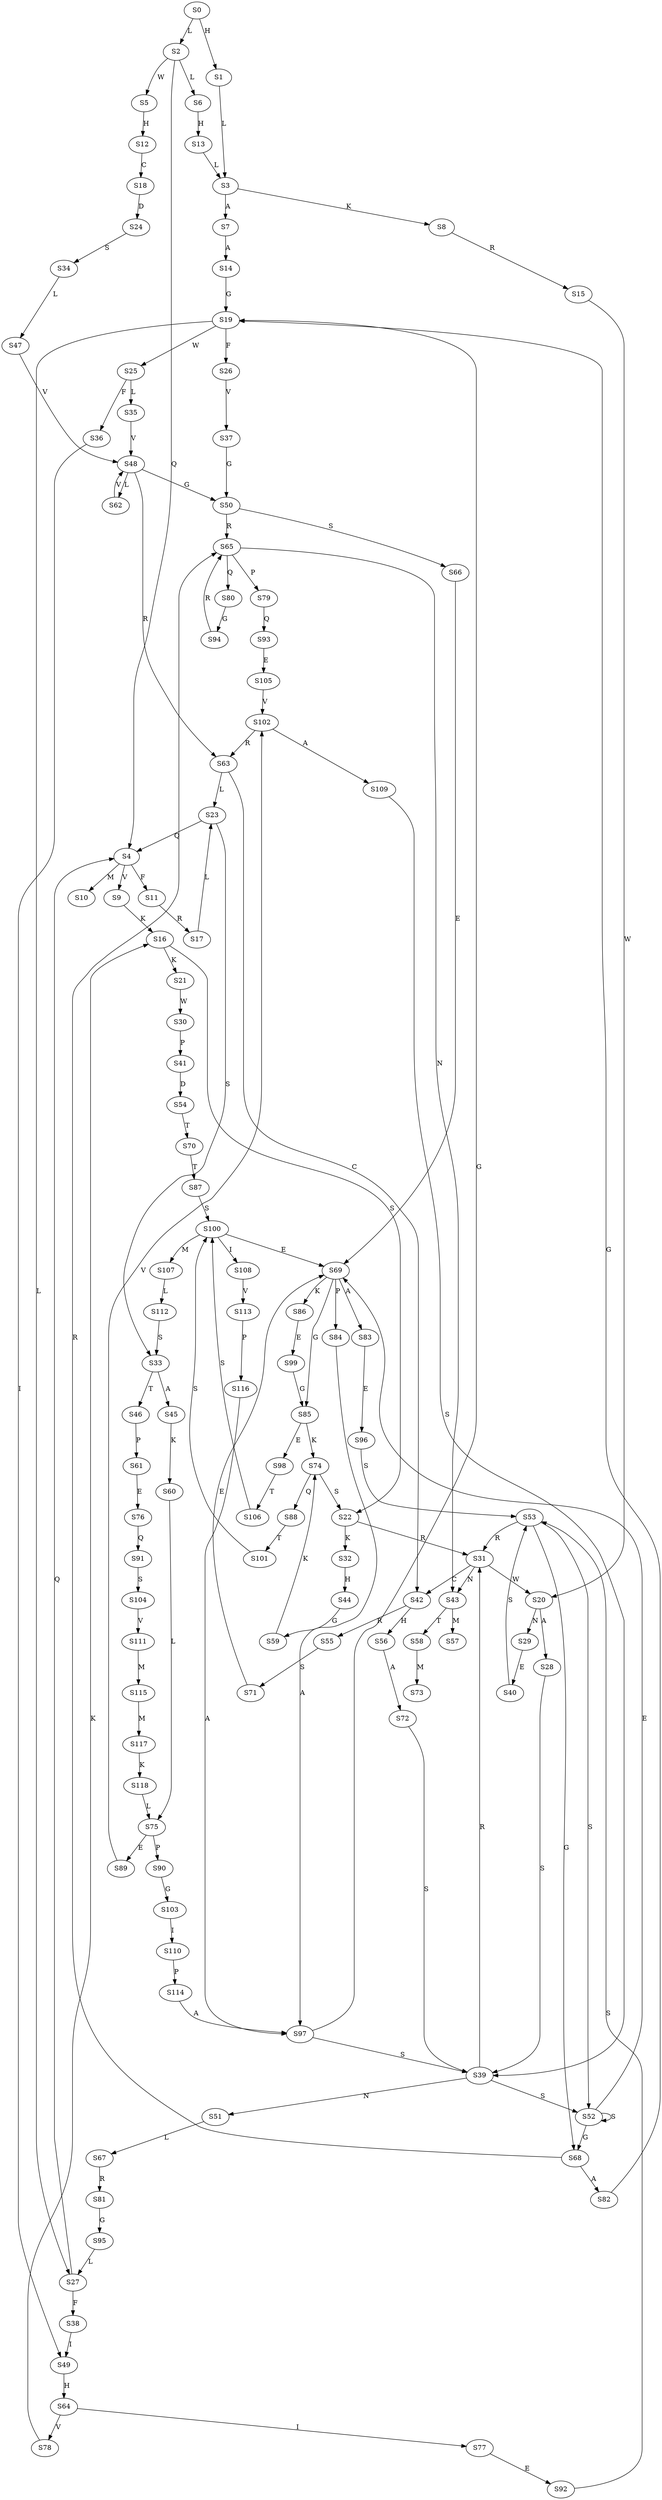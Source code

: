 strict digraph  {
	S0 -> S1 [ label = H ];
	S0 -> S2 [ label = L ];
	S1 -> S3 [ label = L ];
	S2 -> S4 [ label = Q ];
	S2 -> S5 [ label = W ];
	S2 -> S6 [ label = L ];
	S3 -> S7 [ label = A ];
	S3 -> S8 [ label = K ];
	S4 -> S9 [ label = V ];
	S4 -> S10 [ label = M ];
	S4 -> S11 [ label = F ];
	S5 -> S12 [ label = H ];
	S6 -> S13 [ label = H ];
	S7 -> S14 [ label = A ];
	S8 -> S15 [ label = R ];
	S9 -> S16 [ label = K ];
	S11 -> S17 [ label = R ];
	S12 -> S18 [ label = C ];
	S13 -> S3 [ label = L ];
	S14 -> S19 [ label = G ];
	S15 -> S20 [ label = W ];
	S16 -> S21 [ label = K ];
	S16 -> S22 [ label = S ];
	S17 -> S23 [ label = L ];
	S18 -> S24 [ label = D ];
	S19 -> S25 [ label = W ];
	S19 -> S26 [ label = F ];
	S19 -> S27 [ label = L ];
	S20 -> S28 [ label = A ];
	S20 -> S29 [ label = N ];
	S21 -> S30 [ label = W ];
	S22 -> S31 [ label = R ];
	S22 -> S32 [ label = K ];
	S23 -> S33 [ label = S ];
	S23 -> S4 [ label = Q ];
	S24 -> S34 [ label = S ];
	S25 -> S35 [ label = L ];
	S25 -> S36 [ label = F ];
	S26 -> S37 [ label = V ];
	S27 -> S4 [ label = Q ];
	S27 -> S38 [ label = F ];
	S28 -> S39 [ label = S ];
	S29 -> S40 [ label = E ];
	S30 -> S41 [ label = P ];
	S31 -> S20 [ label = W ];
	S31 -> S42 [ label = C ];
	S31 -> S43 [ label = N ];
	S32 -> S44 [ label = H ];
	S33 -> S45 [ label = A ];
	S33 -> S46 [ label = T ];
	S34 -> S47 [ label = L ];
	S35 -> S48 [ label = V ];
	S36 -> S49 [ label = I ];
	S37 -> S50 [ label = G ];
	S38 -> S49 [ label = I ];
	S39 -> S31 [ label = R ];
	S39 -> S51 [ label = N ];
	S39 -> S52 [ label = S ];
	S40 -> S53 [ label = S ];
	S41 -> S54 [ label = D ];
	S42 -> S55 [ label = R ];
	S42 -> S56 [ label = H ];
	S43 -> S57 [ label = M ];
	S43 -> S58 [ label = T ];
	S44 -> S59 [ label = G ];
	S45 -> S60 [ label = K ];
	S46 -> S61 [ label = P ];
	S47 -> S48 [ label = V ];
	S48 -> S50 [ label = G ];
	S48 -> S62 [ label = L ];
	S48 -> S63 [ label = R ];
	S49 -> S64 [ label = H ];
	S50 -> S65 [ label = R ];
	S50 -> S66 [ label = S ];
	S51 -> S67 [ label = L ];
	S52 -> S68 [ label = G ];
	S52 -> S69 [ label = E ];
	S52 -> S52 [ label = S ];
	S53 -> S31 [ label = R ];
	S53 -> S68 [ label = G ];
	S53 -> S52 [ label = S ];
	S54 -> S70 [ label = T ];
	S55 -> S71 [ label = S ];
	S56 -> S72 [ label = A ];
	S58 -> S73 [ label = M ];
	S59 -> S74 [ label = K ];
	S60 -> S75 [ label = L ];
	S61 -> S76 [ label = E ];
	S62 -> S48 [ label = V ];
	S63 -> S23 [ label = L ];
	S63 -> S42 [ label = C ];
	S64 -> S77 [ label = I ];
	S64 -> S78 [ label = V ];
	S65 -> S79 [ label = P ];
	S65 -> S80 [ label = Q ];
	S65 -> S43 [ label = N ];
	S66 -> S69 [ label = E ];
	S67 -> S81 [ label = R ];
	S68 -> S65 [ label = R ];
	S68 -> S82 [ label = A ];
	S69 -> S83 [ label = A ];
	S69 -> S84 [ label = P ];
	S69 -> S85 [ label = G ];
	S69 -> S86 [ label = K ];
	S70 -> S87 [ label = T ];
	S71 -> S69 [ label = E ];
	S72 -> S39 [ label = S ];
	S74 -> S88 [ label = Q ];
	S74 -> S22 [ label = S ];
	S75 -> S89 [ label = E ];
	S75 -> S90 [ label = P ];
	S76 -> S91 [ label = Q ];
	S77 -> S92 [ label = E ];
	S78 -> S16 [ label = K ];
	S79 -> S93 [ label = Q ];
	S80 -> S94 [ label = G ];
	S81 -> S95 [ label = G ];
	S82 -> S19 [ label = G ];
	S83 -> S96 [ label = E ];
	S84 -> S97 [ label = A ];
	S85 -> S98 [ label = E ];
	S85 -> S74 [ label = K ];
	S86 -> S99 [ label = E ];
	S87 -> S100 [ label = S ];
	S88 -> S101 [ label = T ];
	S89 -> S102 [ label = V ];
	S90 -> S103 [ label = G ];
	S91 -> S104 [ label = S ];
	S92 -> S53 [ label = S ];
	S93 -> S105 [ label = E ];
	S94 -> S65 [ label = R ];
	S95 -> S27 [ label = L ];
	S96 -> S53 [ label = S ];
	S97 -> S19 [ label = G ];
	S97 -> S39 [ label = S ];
	S98 -> S106 [ label = T ];
	S99 -> S85 [ label = G ];
	S100 -> S107 [ label = M ];
	S100 -> S69 [ label = E ];
	S100 -> S108 [ label = I ];
	S101 -> S100 [ label = S ];
	S102 -> S109 [ label = A ];
	S102 -> S63 [ label = R ];
	S103 -> S110 [ label = I ];
	S104 -> S111 [ label = V ];
	S105 -> S102 [ label = V ];
	S106 -> S100 [ label = S ];
	S107 -> S112 [ label = L ];
	S108 -> S113 [ label = V ];
	S109 -> S39 [ label = S ];
	S110 -> S114 [ label = P ];
	S111 -> S115 [ label = M ];
	S112 -> S33 [ label = S ];
	S113 -> S116 [ label = P ];
	S114 -> S97 [ label = A ];
	S115 -> S117 [ label = M ];
	S116 -> S97 [ label = A ];
	S117 -> S118 [ label = K ];
	S118 -> S75 [ label = L ];
}
